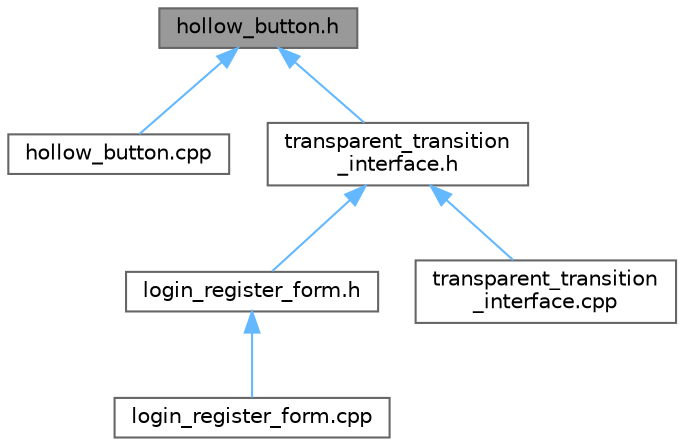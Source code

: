 digraph "hollow_button.h"
{
 // LATEX_PDF_SIZE
  bgcolor="transparent";
  edge [fontname=Helvetica,fontsize=10,labelfontname=Helvetica,labelfontsize=10];
  node [fontname=Helvetica,fontsize=10,shape=box,height=0.2,width=0.4];
  Node1 [id="Node000001",label="hollow_button.h",height=0.2,width=0.4,color="gray40", fillcolor="grey60", style="filled", fontcolor="black",tooltip=" "];
  Node1 -> Node2 [id="edge1_Node000001_Node000002",dir="back",color="steelblue1",style="solid",tooltip=" "];
  Node2 [id="Node000002",label="hollow_button.cpp",height=0.2,width=0.4,color="grey40", fillcolor="white", style="filled",URL="$hollow__button_8cpp.html",tooltip=" "];
  Node1 -> Node3 [id="edge2_Node000001_Node000003",dir="back",color="steelblue1",style="solid",tooltip=" "];
  Node3 [id="Node000003",label="transparent_transition\l_interface.h",height=0.2,width=0.4,color="grey40", fillcolor="white", style="filled",URL="$transparent__transition__interface_8h.html",tooltip=" "];
  Node3 -> Node4 [id="edge3_Node000003_Node000004",dir="back",color="steelblue1",style="solid",tooltip=" "];
  Node4 [id="Node000004",label="login_register_form.h",height=0.2,width=0.4,color="grey40", fillcolor="white", style="filled",URL="$login__register__form_8h.html",tooltip=" "];
  Node4 -> Node5 [id="edge4_Node000004_Node000005",dir="back",color="steelblue1",style="solid",tooltip=" "];
  Node5 [id="Node000005",label="login_register_form.cpp",height=0.2,width=0.4,color="grey40", fillcolor="white", style="filled",URL="$login__register__form_8cpp.html",tooltip=" "];
  Node3 -> Node6 [id="edge5_Node000003_Node000006",dir="back",color="steelblue1",style="solid",tooltip=" "];
  Node6 [id="Node000006",label="transparent_transition\l_interface.cpp",height=0.2,width=0.4,color="grey40", fillcolor="white", style="filled",URL="$transparent__transition__interface_8cpp.html",tooltip=" "];
}
